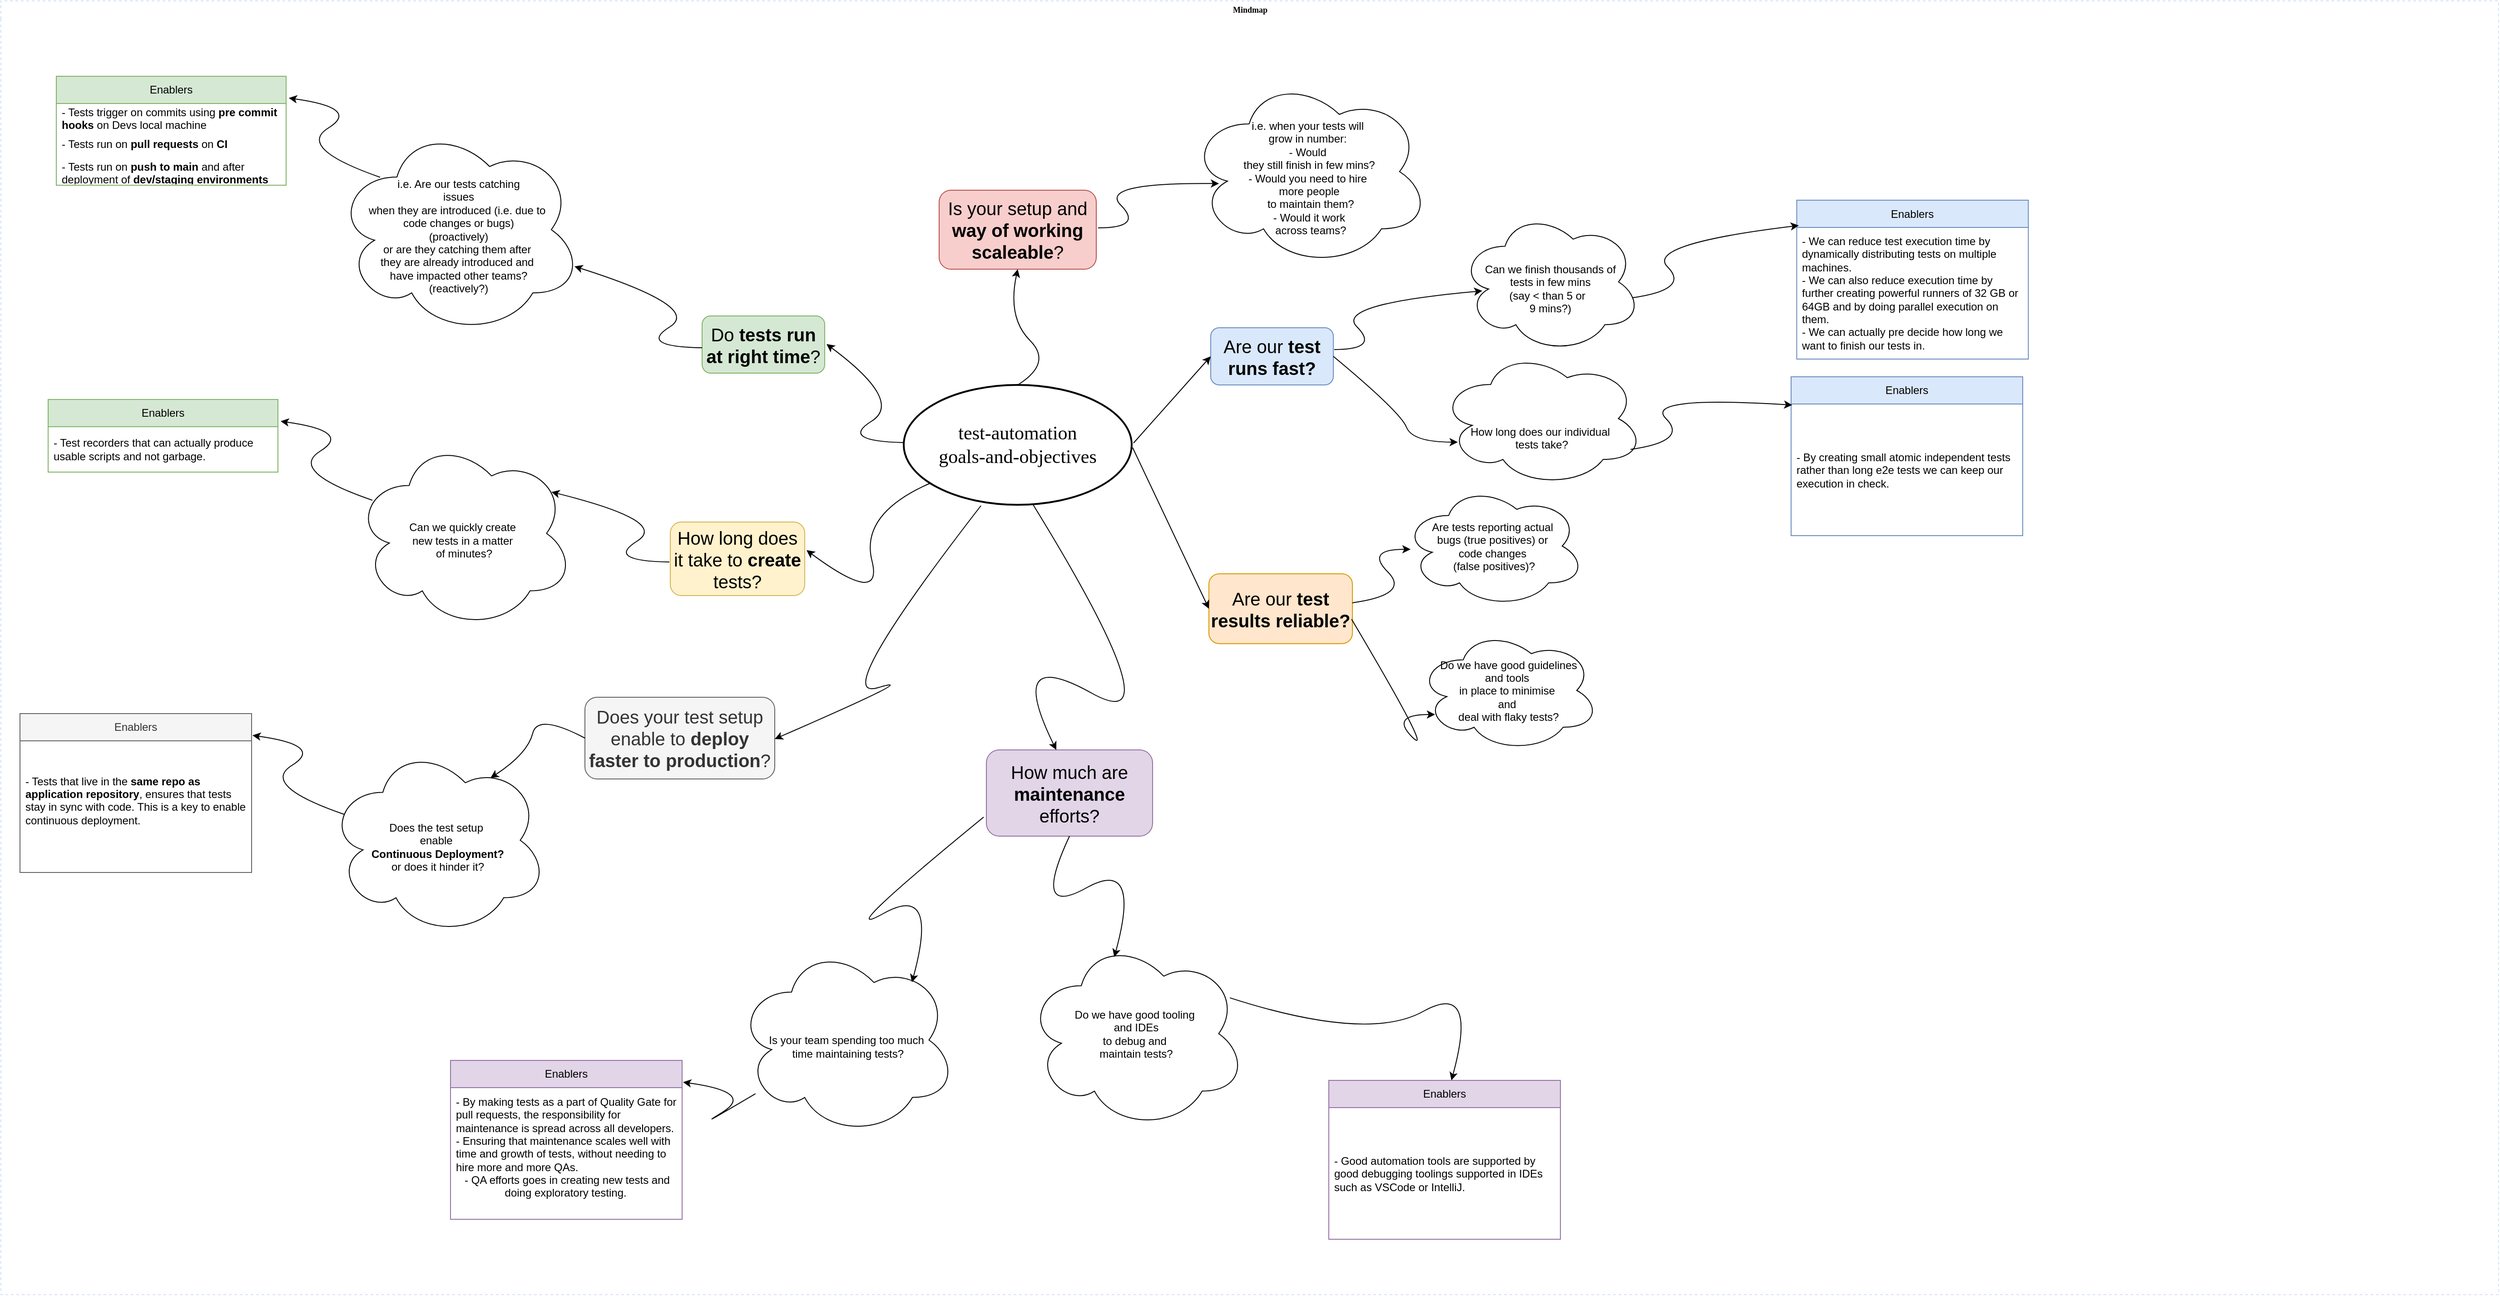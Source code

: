 <mxfile border="50" scale="3" compressed="false" locked="false" version="26.0.9">
  <diagram name="Blank" id="YmL12bMKpDGza6XwsDPr">
    <mxGraphModel dx="1480" dy="805" grid="0" gridSize="10" guides="1" tooltips="1" connect="1" arrows="1" fold="1" page="0" pageScale="1" pageWidth="827" pageHeight="1169" background="none" math="1" shadow="0">
      <root>
        <mxCell id="X5NqExCQtvZxIxQ7pmgY-0" />
        <mxCell id="1" parent="X5NqExCQtvZxIxQ7pmgY-0" />
        <mxCell id="Gr0Zq-AI6Quabplr0KPa-179" value="Mindmap" style="swimlane;html=1;startSize=20;horizontal=1;containerType=tree;labelBackgroundColor=none;strokeColor=#D4E1F5;strokeWidth=1;fillColor=none;fontFamily=Comic Sans MS;fontSize=9;swimlaneLine=0;dashed=1;collapsible=0;" parent="1" vertex="1">
          <mxGeometry x="-219" y="33" width="2750" height="1425" as="geometry" />
        </mxCell>
        <mxCell id="Gr0Zq-AI6Quabplr0KPa-180" value="&lt;font style=&quot;font-size: 21px;&quot; face=&quot;Comic Sans MS&quot;&gt;test-automation&lt;/font&gt;&lt;div&gt;&lt;font style=&quot;font-size: 21px;&quot; face=&quot;Comic Sans MS&quot;&gt;goals-and-objectives&lt;/font&gt;&lt;/div&gt;" style="ellipse;whiteSpace=wrap;html=1;align=center;container=1;recursiveResize=0;treeFolding=1;strokeWidth=2;" parent="Gr0Zq-AI6Quabplr0KPa-179" vertex="1">
          <mxGeometry x="994" y="423" width="251" height="132" as="geometry" />
        </mxCell>
        <mxCell id="LOwCwb96JFW9hj6CmI3m-11" value="&lt;font style=&quot;font-size: 20px;&quot;&gt;Are our &lt;b&gt;test runs fast?&lt;/b&gt;&lt;/font&gt;" style="rounded=1;whiteSpace=wrap;html=1;fillColor=#dae8fc;strokeColor=#6c8ebf;" vertex="1" parent="Gr0Zq-AI6Quabplr0KPa-179">
          <mxGeometry x="1332" y="360" width="135" height="63" as="geometry" />
        </mxCell>
        <mxCell id="LOwCwb96JFW9hj6CmI3m-14" value="" style="endArrow=classic;html=1;rounded=0;entryX=0;entryY=0.5;entryDx=0;entryDy=0;" edge="1" parent="Gr0Zq-AI6Quabplr0KPa-179" target="LOwCwb96JFW9hj6CmI3m-11">
          <mxGeometry width="50" height="50" relative="1" as="geometry">
            <mxPoint x="1247" y="487" as="sourcePoint" />
            <mxPoint x="1297" y="437" as="targetPoint" />
          </mxGeometry>
        </mxCell>
        <mxCell id="LOwCwb96JFW9hj6CmI3m-15" value="&lt;font style=&quot;font-size: 20px;&quot;&gt;Are our &lt;b&gt;test results reliable?&lt;/b&gt;&lt;/font&gt;" style="rounded=1;whiteSpace=wrap;html=1;fillColor=#ffe6cc;strokeColor=#d79b00;" vertex="1" parent="Gr0Zq-AI6Quabplr0KPa-179">
          <mxGeometry x="1330" y="631" width="158" height="77" as="geometry" />
        </mxCell>
        <mxCell id="LOwCwb96JFW9hj6CmI3m-16" value="" style="endArrow=classic;html=1;rounded=0;entryX=0;entryY=0.5;entryDx=0;entryDy=0;" edge="1" parent="Gr0Zq-AI6Quabplr0KPa-179" target="LOwCwb96JFW9hj6CmI3m-15">
          <mxGeometry width="50" height="50" relative="1" as="geometry">
            <mxPoint x="1246" y="492" as="sourcePoint" />
            <mxPoint x="1325" y="566" as="targetPoint" />
          </mxGeometry>
        </mxCell>
        <mxCell id="LOwCwb96JFW9hj6CmI3m-20" value="Are tests reporting actual&amp;nbsp;&lt;div&gt;bugs (true positives) or&amp;nbsp;&lt;/div&gt;&lt;div&gt;code changes&amp;nbsp;&lt;/div&gt;&lt;div&gt;(false positives)?&lt;/div&gt;" style="ellipse;shape=cloud;whiteSpace=wrap;html=1;" vertex="1" parent="Gr0Zq-AI6Quabplr0KPa-179">
          <mxGeometry x="1544" y="533" width="200" height="135" as="geometry" />
        </mxCell>
        <mxCell id="LOwCwb96JFW9hj6CmI3m-24" value="" style="curved=1;endArrow=classic;html=1;rounded=0;" edge="1" parent="Gr0Zq-AI6Quabplr0KPa-179">
          <mxGeometry width="50" height="50" relative="1" as="geometry">
            <mxPoint x="1488" y="663" as="sourcePoint" />
            <mxPoint x="1552" y="604" as="targetPoint" />
            <Array as="points">
              <mxPoint x="1552" y="654" />
              <mxPoint x="1502" y="604" />
            </Array>
          </mxGeometry>
        </mxCell>
        <mxCell id="LOwCwb96JFW9hj6CmI3m-25" value="&lt;div&gt;&lt;br&gt;&lt;/div&gt;&lt;div&gt;&lt;br&gt;&lt;/div&gt;Can we finish thousands of&lt;div&gt;&amp;nbsp;tests in few mins&amp;nbsp;&lt;/div&gt;&lt;div&gt;(say &amp;lt; than 5 or&amp;nbsp;&amp;nbsp;&lt;/div&gt;&lt;div&gt;9 mins?)&lt;div&gt;&lt;br&gt;&lt;/div&gt;&lt;/div&gt;" style="ellipse;shape=cloud;whiteSpace=wrap;html=1;" vertex="1" parent="Gr0Zq-AI6Quabplr0KPa-179">
          <mxGeometry x="1606" y="231" width="200" height="157" as="geometry" />
        </mxCell>
        <mxCell id="LOwCwb96JFW9hj6CmI3m-27" value="" style="curved=1;endArrow=classic;html=1;rounded=0;entryX=0.125;entryY=0.563;entryDx=0;entryDy=0;entryPerimeter=0;" edge="1" parent="Gr0Zq-AI6Quabplr0KPa-179" target="LOwCwb96JFW9hj6CmI3m-25">
          <mxGeometry width="50" height="50" relative="1" as="geometry">
            <mxPoint x="1468" y="384" as="sourcePoint" />
            <mxPoint x="1518" y="334" as="targetPoint" />
            <Array as="points">
              <mxPoint x="1518" y="384" />
              <mxPoint x="1468" y="334" />
            </Array>
          </mxGeometry>
        </mxCell>
        <mxCell id="LOwCwb96JFW9hj6CmI3m-32" value="&lt;div&gt;&lt;br&gt;&lt;/div&gt;&lt;div&gt;&lt;br&gt;&lt;/div&gt;&lt;div&gt;&lt;br&gt;&lt;/div&gt;How long does our individual&amp;nbsp;&lt;div&gt;tests take?&lt;/div&gt;" style="ellipse;shape=cloud;whiteSpace=wrap;html=1;align=center;" vertex="1" parent="Gr0Zq-AI6Quabplr0KPa-179">
          <mxGeometry x="1584" y="385" width="225" height="150" as="geometry" />
        </mxCell>
        <mxCell id="LOwCwb96JFW9hj6CmI3m-33" value="" style="curved=1;endArrow=classic;html=1;rounded=0;exitX=1;exitY=0.5;exitDx=0;exitDy=0;" edge="1" parent="Gr0Zq-AI6Quabplr0KPa-179" source="LOwCwb96JFW9hj6CmI3m-11">
          <mxGeometry width="50" height="50" relative="1" as="geometry">
            <mxPoint x="1521" y="543" as="sourcePoint" />
            <mxPoint x="1604" y="486" as="targetPoint" />
            <Array as="points">
              <mxPoint x="1541" y="453" />
              <mxPoint x="1554" y="486" />
            </Array>
          </mxGeometry>
        </mxCell>
        <mxCell id="LOwCwb96JFW9hj6CmI3m-34" value="&lt;font style=&quot;font-size: 20px;&quot;&gt;Do &lt;b&gt;tests run at right time&lt;/b&gt;?&lt;/font&gt;" style="rounded=1;whiteSpace=wrap;html=1;fillColor=#d5e8d4;strokeColor=#82b366;" vertex="1" parent="Gr0Zq-AI6Quabplr0KPa-179">
          <mxGeometry x="772" y="347" width="135" height="63" as="geometry" />
        </mxCell>
        <mxCell id="LOwCwb96JFW9hj6CmI3m-35" value="&lt;div&gt;&lt;br&gt;&lt;/div&gt;&lt;div&gt;i.e. Are our tests catching&lt;/div&gt;&lt;div&gt;issues&lt;/div&gt;&lt;div&gt;when they are introduced (i.e. due to&amp;nbsp;&lt;/div&gt;&lt;div&gt;code changes or bugs)&lt;/div&gt;&lt;div&gt;(proactively)&lt;/div&gt;&lt;div&gt;or are they catching them after&amp;nbsp;&lt;/div&gt;&lt;div&gt;they are already introduced and&amp;nbsp;&lt;/div&gt;&lt;div&gt;have impacted other teams?&lt;/div&gt;&lt;div&gt;(reactively?)&lt;/div&gt;" style="ellipse;shape=cloud;whiteSpace=wrap;html=1;" vertex="1" parent="Gr0Zq-AI6Quabplr0KPa-179">
          <mxGeometry x="368" y="136" width="272" height="232" as="geometry" />
        </mxCell>
        <mxCell id="LOwCwb96JFW9hj6CmI3m-36" value="" style="curved=1;endArrow=classic;html=1;rounded=0;" edge="1" parent="Gr0Zq-AI6Quabplr0KPa-179" source="Gr0Zq-AI6Quabplr0KPa-180">
          <mxGeometry width="50" height="50" relative="1" as="geometry">
            <mxPoint x="994" y="491" as="sourcePoint" />
            <mxPoint x="909" y="378" as="targetPoint" />
            <Array as="points">
              <mxPoint x="923" y="485" />
              <mxPoint x="994" y="441" />
            </Array>
          </mxGeometry>
        </mxCell>
        <mxCell id="LOwCwb96JFW9hj6CmI3m-37" value="" style="curved=1;endArrow=classic;html=1;rounded=0;" edge="1" parent="Gr0Zq-AI6Quabplr0KPa-179" target="LOwCwb96JFW9hj6CmI3m-35">
          <mxGeometry width="50" height="50" relative="1" as="geometry">
            <mxPoint x="772" y="382" as="sourcePoint" />
            <mxPoint x="687" y="274" as="targetPoint" />
            <Array as="points">
              <mxPoint x="701" y="381" />
              <mxPoint x="772" y="337" />
            </Array>
          </mxGeometry>
        </mxCell>
        <mxCell id="LOwCwb96JFW9hj6CmI3m-41" value="&lt;font style=&quot;font-size: 20px;&quot;&gt;How long does it take to &lt;b&gt;create&lt;/b&gt; tests?&lt;/font&gt;" style="rounded=1;whiteSpace=wrap;html=1;fillColor=#fff2cc;strokeColor=#d6b656;" vertex="1" parent="Gr0Zq-AI6Quabplr0KPa-179">
          <mxGeometry x="737" y="574" width="148" height="81" as="geometry" />
        </mxCell>
        <mxCell id="LOwCwb96JFW9hj6CmI3m-42" value="" style="curved=1;endArrow=classic;html=1;rounded=0;" edge="1" parent="Gr0Zq-AI6Quabplr0KPa-179" source="Gr0Zq-AI6Quabplr0KPa-180">
          <mxGeometry width="50" height="50" relative="1" as="geometry">
            <mxPoint x="972" y="713" as="sourcePoint" />
            <mxPoint x="887" y="605" as="targetPoint" />
            <Array as="points">
              <mxPoint x="946" y="565" />
              <mxPoint x="972" y="668" />
            </Array>
          </mxGeometry>
        </mxCell>
        <mxCell id="LOwCwb96JFW9hj6CmI3m-45" value="&lt;div&gt;&lt;br&gt;&lt;/div&gt;&lt;div&gt;Can we quickly create&amp;nbsp;&lt;/div&gt;&lt;div&gt;new tests in a matter&amp;nbsp;&lt;/div&gt;&lt;div&gt;of minutes?&lt;/div&gt;" style="ellipse;shape=cloud;whiteSpace=wrap;html=1;" vertex="1" parent="Gr0Zq-AI6Quabplr0KPa-179">
          <mxGeometry x="389" y="481" width="242" height="211" as="geometry" />
        </mxCell>
        <mxCell id="LOwCwb96JFW9hj6CmI3m-46" value="" style="curved=1;endArrow=classic;html=1;rounded=0;entryX=0.897;entryY=0.284;entryDx=0;entryDy=0;entryPerimeter=0;" edge="1" parent="Gr0Zq-AI6Quabplr0KPa-179" target="LOwCwb96JFW9hj6CmI3m-45">
          <mxGeometry width="50" height="50" relative="1" as="geometry">
            <mxPoint x="736" y="618" as="sourcePoint" />
            <mxPoint x="651" y="510" as="targetPoint" />
            <Array as="points">
              <mxPoint x="665" y="617" />
              <mxPoint x="736" y="573" />
            </Array>
          </mxGeometry>
        </mxCell>
        <mxCell id="LOwCwb96JFW9hj6CmI3m-47" value="&lt;font style=&quot;font-size: 20px;&quot;&gt;How much are &lt;b&gt;maintenance&lt;/b&gt; efforts?&lt;/font&gt;" style="rounded=1;whiteSpace=wrap;html=1;fillColor=#e1d5e7;strokeColor=#9673a6;" vertex="1" parent="Gr0Zq-AI6Quabplr0KPa-179">
          <mxGeometry x="1085" y="825" width="183" height="95" as="geometry" />
        </mxCell>
        <mxCell id="LOwCwb96JFW9hj6CmI3m-48" value="" style="curved=1;endArrow=classic;html=1;rounded=0;exitX=0.5;exitY=1;exitDx=0;exitDy=0;entryX=0.5;entryY=0;entryDx=0;entryDy=0;" edge="1" parent="Gr0Zq-AI6Quabplr0KPa-179">
          <mxGeometry width="50" height="50" relative="1" as="geometry">
            <mxPoint x="1136.5" y="555" as="sourcePoint" />
            <mxPoint x="1162" y="825" as="targetPoint" />
            <Array as="points">
              <mxPoint x="1297" y="816" />
              <mxPoint x="1105" y="709" />
            </Array>
          </mxGeometry>
        </mxCell>
        <mxCell id="LOwCwb96JFW9hj6CmI3m-49" value="&lt;div&gt;&lt;br&gt;&lt;/div&gt;&lt;div&gt;Is your team spending too much&lt;/div&gt;&lt;div&gt;&amp;nbsp;time maintaining tests?&lt;/div&gt;" style="ellipse;shape=cloud;whiteSpace=wrap;html=1;" vertex="1" parent="Gr0Zq-AI6Quabplr0KPa-179">
          <mxGeometry x="810" y="1039" width="242" height="211" as="geometry" />
        </mxCell>
        <mxCell id="LOwCwb96JFW9hj6CmI3m-53" value="&lt;span style=&quot;font-size: 20px;&quot;&gt;Is your setup and &lt;b&gt;way of working scaleable&lt;/b&gt;?&lt;/span&gt;" style="rounded=1;whiteSpace=wrap;html=1;fillColor=#f8cecc;strokeColor=#b85450;" vertex="1" parent="Gr0Zq-AI6Quabplr0KPa-179">
          <mxGeometry x="1033" y="208.5" width="173" height="87" as="geometry" />
        </mxCell>
        <mxCell id="LOwCwb96JFW9hj6CmI3m-54" value="" style="curved=1;endArrow=classic;html=1;rounded=0;entryX=0.5;entryY=1;entryDx=0;entryDy=0;exitX=0.5;exitY=0;exitDx=0;exitDy=0;" edge="1" parent="Gr0Zq-AI6Quabplr0KPa-179" source="Gr0Zq-AI6Quabplr0KPa-180" target="LOwCwb96JFW9hj6CmI3m-53">
          <mxGeometry width="50" height="50" relative="1" as="geometry">
            <mxPoint x="1108" y="399" as="sourcePoint" />
            <mxPoint x="1158" y="349" as="targetPoint" />
            <Array as="points">
              <mxPoint x="1158" y="399" />
              <mxPoint x="1108" y="349" />
            </Array>
          </mxGeometry>
        </mxCell>
        <mxCell id="LOwCwb96JFW9hj6CmI3m-55" value="&lt;div&gt;&lt;br&gt;&lt;/div&gt;&lt;div&gt;i.e. when your tests will&amp;nbsp;&lt;/div&gt;&lt;div&gt;grow in number:&amp;nbsp;&lt;/div&gt;&lt;div&gt;- W&lt;span style=&quot;background-color: transparent; color: light-dark(rgb(0, 0, 0), rgb(255, 255, 255));&quot;&gt;ould&amp;nbsp;&lt;/span&gt;&lt;/div&gt;&lt;div&gt;&lt;span style=&quot;background-color: transparent; color: light-dark(rgb(0, 0, 0), rgb(255, 255, 255));&quot;&gt;they still f&lt;/span&gt;inish in few mins?&lt;/div&gt;&lt;div&gt;- Would you need to hire&amp;nbsp;&lt;/div&gt;&lt;div&gt;more people&lt;/div&gt;&lt;div&gt;&amp;nbsp;to maintain them?&lt;/div&gt;&lt;div&gt;- Would it work&lt;/div&gt;&lt;div&gt;&amp;nbsp;across teams?&lt;/div&gt;" style="ellipse;shape=cloud;whiteSpace=wrap;html=1;" vertex="1" parent="Gr0Zq-AI6Quabplr0KPa-179">
          <mxGeometry x="1308" y="83" width="265" height="210" as="geometry" />
        </mxCell>
        <mxCell id="LOwCwb96JFW9hj6CmI3m-56" value="" style="curved=1;endArrow=classic;html=1;rounded=0;entryX=0.125;entryY=0.563;entryDx=0;entryDy=0;entryPerimeter=0;" edge="1" parent="Gr0Zq-AI6Quabplr0KPa-179" target="LOwCwb96JFW9hj6CmI3m-55">
          <mxGeometry width="50" height="50" relative="1" as="geometry">
            <mxPoint x="1208" y="250" as="sourcePoint" />
            <mxPoint x="1258" y="200" as="targetPoint" />
            <Array as="points">
              <mxPoint x="1258" y="250" />
              <mxPoint x="1208" y="200" />
            </Array>
          </mxGeometry>
        </mxCell>
        <mxCell id="LOwCwb96JFW9hj6CmI3m-57" value="&lt;div&gt;Do we have good tooling&amp;nbsp;&lt;/div&gt;&lt;div&gt;and IDEs&lt;/div&gt;&lt;div&gt;to debug and&amp;nbsp;&lt;/div&gt;&lt;div&gt;maintain tests?&lt;/div&gt;" style="ellipse;shape=cloud;whiteSpace=wrap;html=1;" vertex="1" parent="Gr0Zq-AI6Quabplr0KPa-179">
          <mxGeometry x="1129" y="1032" width="242" height="211" as="geometry" />
        </mxCell>
        <mxCell id="LOwCwb96JFW9hj6CmI3m-59" value="Do we have good guidelines&lt;div&gt;and tools&amp;nbsp;&lt;br&gt;&lt;div&gt;in place to minimise&amp;nbsp;&lt;/div&gt;&lt;div&gt;and&amp;nbsp;&lt;/div&gt;&lt;div&gt;deal with flaky tests?&lt;/div&gt;&lt;/div&gt;" style="ellipse;shape=cloud;whiteSpace=wrap;html=1;" vertex="1" parent="Gr0Zq-AI6Quabplr0KPa-179">
          <mxGeometry x="1560" y="692" width="200" height="135" as="geometry" />
        </mxCell>
        <mxCell id="LOwCwb96JFW9hj6CmI3m-60" value="" style="curved=1;endArrow=classic;html=1;rounded=0;entryX=0.4;entryY=0.1;entryDx=0;entryDy=0;entryPerimeter=0;exitX=0.5;exitY=1;exitDx=0;exitDy=0;" edge="1" parent="Gr0Zq-AI6Quabplr0KPa-179" source="LOwCwb96JFW9hj6CmI3m-47" target="LOwCwb96JFW9hj6CmI3m-57">
          <mxGeometry width="50" height="50" relative="1" as="geometry">
            <mxPoint x="1256" y="993" as="sourcePoint" />
            <mxPoint x="1306" y="943" as="targetPoint" />
            <Array as="points">
              <mxPoint x="1134" y="1011" />
              <mxPoint x="1256" y="943" />
            </Array>
          </mxGeometry>
        </mxCell>
        <mxCell id="LOwCwb96JFW9hj6CmI3m-61" value="" style="curved=1;endArrow=classic;html=1;rounded=0;entryX=0.4;entryY=0.1;entryDx=0;entryDy=0;entryPerimeter=0;" edge="1" parent="Gr0Zq-AI6Quabplr0KPa-179">
          <mxGeometry width="50" height="50" relative="1" as="geometry">
            <mxPoint x="1082" y="899" as="sourcePoint" />
            <mxPoint x="1003" y="1081" as="targetPoint" />
            <Array as="points">
              <mxPoint x="911" y="1039" />
              <mxPoint x="1033" y="971" />
            </Array>
          </mxGeometry>
        </mxCell>
        <mxCell id="LOwCwb96JFW9hj6CmI3m-62" value="" style="curved=1;endArrow=classic;html=1;rounded=0;exitX=0.994;exitY=0.649;exitDx=0;exitDy=0;exitPerimeter=0;" edge="1" parent="Gr0Zq-AI6Quabplr0KPa-179" source="LOwCwb96JFW9hj6CmI3m-15">
          <mxGeometry width="50" height="50" relative="1" as="geometry">
            <mxPoint x="1515" y="845" as="sourcePoint" />
            <mxPoint x="1579" y="786" as="targetPoint" />
            <Array as="points">
              <mxPoint x="1579" y="836" />
              <mxPoint x="1529" y="786" />
            </Array>
          </mxGeometry>
        </mxCell>
        <mxCell id="LOwCwb96JFW9hj6CmI3m-63" value="&lt;span style=&quot;font-size: 20px;&quot;&gt;Does your test setup enable to &lt;b&gt;deploy faster to production&lt;/b&gt;?&lt;/span&gt;" style="rounded=1;whiteSpace=wrap;html=1;fillColor=#f5f5f5;strokeColor=#666666;fontColor=#333333;" vertex="1" parent="Gr0Zq-AI6Quabplr0KPa-179">
          <mxGeometry x="643" y="767" width="209" height="90" as="geometry" />
        </mxCell>
        <mxCell id="LOwCwb96JFW9hj6CmI3m-64" value="" style="curved=1;endArrow=classic;html=1;rounded=0;" edge="1" parent="Gr0Zq-AI6Quabplr0KPa-179">
          <mxGeometry width="50" height="50" relative="1" as="geometry">
            <mxPoint x="1079" y="556" as="sourcePoint" />
            <mxPoint x="852" y="813" as="targetPoint" />
            <Array as="points">
              <mxPoint x="911" y="773" />
              <mxPoint x="1020" y="740" />
            </Array>
          </mxGeometry>
        </mxCell>
        <mxCell id="LOwCwb96JFW9hj6CmI3m-65" value="&lt;div&gt;&lt;br&gt;&lt;/div&gt;&lt;div&gt;&lt;font&gt;Does the test setup&amp;nbsp;&lt;/font&gt;&lt;/div&gt;&lt;div&gt;&lt;font&gt;enable&amp;nbsp;&lt;/font&gt;&lt;/div&gt;&lt;div&gt;&lt;font&gt;&lt;b&gt;Continuous Deployment?&lt;/b&gt;&lt;br&gt;or does it hinder it?&lt;/font&gt;&lt;/div&gt;" style="ellipse;shape=cloud;whiteSpace=wrap;html=1;" vertex="1" parent="Gr0Zq-AI6Quabplr0KPa-179">
          <mxGeometry x="360" y="819" width="242" height="211" as="geometry" />
        </mxCell>
        <mxCell id="LOwCwb96JFW9hj6CmI3m-66" value="" style="curved=1;endArrow=classic;html=1;rounded=0;exitX=0;exitY=0.5;exitDx=0;exitDy=0;entryX=0.74;entryY=0.175;entryDx=0;entryDy=0;entryPerimeter=0;" edge="1" parent="Gr0Zq-AI6Quabplr0KPa-179" source="LOwCwb96JFW9hj6CmI3m-63" target="LOwCwb96JFW9hj6CmI3m-65">
          <mxGeometry width="50" height="50" relative="1" as="geometry">
            <mxPoint x="541" y="784.5" as="sourcePoint" />
            <mxPoint x="591" y="734.5" as="targetPoint" />
            <Array as="points">
              <mxPoint x="591" y="784.5" />
              <mxPoint x="580" y="829" />
            </Array>
          </mxGeometry>
        </mxCell>
        <mxCell id="LOwCwb96JFW9hj6CmI3m-67" value="Enablers" style="swimlane;fontStyle=0;childLayout=stackLayout;horizontal=1;startSize=30;horizontalStack=0;resizeParent=1;resizeParentMax=0;resizeLast=0;collapsible=1;marginBottom=0;whiteSpace=wrap;html=1;fillColor=#d5e8d4;strokeColor=#82b366;" vertex="1" parent="Gr0Zq-AI6Quabplr0KPa-179">
          <mxGeometry x="61" y="83" width="253" height="120" as="geometry" />
        </mxCell>
        <mxCell id="LOwCwb96JFW9hj6CmI3m-68" value="&lt;span style=&quot;text-align: center;&quot;&gt;- Tests trigger on commits using&amp;nbsp;&lt;/span&gt;&lt;b style=&quot;text-align: center;&quot;&gt;pre commit hooks&amp;nbsp;&lt;/b&gt;&lt;span style=&quot;text-align: center;&quot;&gt;on Devs local machine&lt;/span&gt;" style="text;strokeColor=none;fillColor=none;align=left;verticalAlign=middle;spacingLeft=4;spacingRight=4;overflow=hidden;points=[[0,0.5],[1,0.5]];portConstraint=eastwest;rotatable=0;whiteSpace=wrap;html=1;" vertex="1" parent="LOwCwb96JFW9hj6CmI3m-67">
          <mxGeometry y="30" width="253" height="30" as="geometry" />
        </mxCell>
        <mxCell id="LOwCwb96JFW9hj6CmI3m-69" value="&lt;span style=&quot;text-align: center;&quot;&gt;- Tests run on&amp;nbsp;&lt;/span&gt;&lt;b style=&quot;text-align: center;&quot;&gt;pull requests&lt;/b&gt;&lt;span style=&quot;text-align: center;&quot;&gt;&amp;nbsp;on&amp;nbsp;&lt;/span&gt;&lt;b style=&quot;text-align: center;&quot;&gt;CI&lt;/b&gt;&lt;span style=&quot;text-align: center;&quot;&gt;&amp;nbsp;&lt;/span&gt;" style="text;strokeColor=none;fillColor=none;align=left;verticalAlign=middle;spacingLeft=4;spacingRight=4;overflow=hidden;points=[[0,0.5],[1,0.5]];portConstraint=eastwest;rotatable=0;whiteSpace=wrap;html=1;" vertex="1" parent="LOwCwb96JFW9hj6CmI3m-67">
          <mxGeometry y="60" width="253" height="30" as="geometry" />
        </mxCell>
        <mxCell id="LOwCwb96JFW9hj6CmI3m-70" value="&lt;span style=&quot;text-align: center;&quot;&gt;- Tests run on&amp;nbsp;&lt;/span&gt;&lt;b style=&quot;text-align: center;&quot;&gt;push to main&amp;nbsp;&lt;/b&gt;&lt;span style=&quot;text-align: center;&quot;&gt;and after deployment of&amp;nbsp;&lt;/span&gt;&lt;b style=&quot;text-align: center;&quot;&gt;dev/staging environments&lt;/b&gt;" style="text;strokeColor=none;fillColor=none;align=left;verticalAlign=middle;spacingLeft=4;spacingRight=4;overflow=hidden;points=[[0,0.5],[1,0.5]];portConstraint=eastwest;rotatable=0;whiteSpace=wrap;html=1;" vertex="1" parent="LOwCwb96JFW9hj6CmI3m-67">
          <mxGeometry y="90" width="253" height="30" as="geometry" />
        </mxCell>
        <mxCell id="LOwCwb96JFW9hj6CmI3m-71" value="" style="curved=1;endArrow=classic;html=1;rounded=0;exitX=0.182;exitY=0.251;exitDx=0;exitDy=0;exitPerimeter=0;" edge="1" parent="Gr0Zq-AI6Quabplr0KPa-179" source="LOwCwb96JFW9hj6CmI3m-35">
          <mxGeometry width="50" height="50" relative="1" as="geometry">
            <mxPoint x="396" y="163" as="sourcePoint" />
            <mxPoint x="317" y="107" as="targetPoint" />
            <Array as="points">
              <mxPoint x="325" y="162" />
              <mxPoint x="396" y="118" />
            </Array>
          </mxGeometry>
        </mxCell>
        <mxCell id="LOwCwb96JFW9hj6CmI3m-72" value="Enablers" style="swimlane;fontStyle=0;childLayout=stackLayout;horizontal=1;startSize=30;horizontalStack=0;resizeParent=1;resizeParentMax=0;resizeLast=0;collapsible=1;marginBottom=0;whiteSpace=wrap;html=1;fillColor=#d5e8d4;strokeColor=#82b366;" vertex="1" parent="Gr0Zq-AI6Quabplr0KPa-179">
          <mxGeometry x="52" y="439" width="253" height="80" as="geometry" />
        </mxCell>
        <mxCell id="LOwCwb96JFW9hj6CmI3m-73" value="&lt;span style=&quot;text-align: center;&quot;&gt;- Test recorders that can actually produce usable scripts and not garbage.&lt;/span&gt;" style="text;strokeColor=none;fillColor=none;align=left;verticalAlign=middle;spacingLeft=4;spacingRight=4;overflow=hidden;points=[[0,0.5],[1,0.5]];portConstraint=eastwest;rotatable=0;whiteSpace=wrap;html=1;" vertex="1" parent="LOwCwb96JFW9hj6CmI3m-72">
          <mxGeometry y="30" width="253" height="50" as="geometry" />
        </mxCell>
        <mxCell id="LOwCwb96JFW9hj6CmI3m-76" value="" style="curved=1;endArrow=classic;html=1;rounded=0;exitX=0.182;exitY=0.251;exitDx=0;exitDy=0;exitPerimeter=0;" edge="1" parent="Gr0Zq-AI6Quabplr0KPa-179">
          <mxGeometry width="50" height="50" relative="1" as="geometry">
            <mxPoint x="409" y="550" as="sourcePoint" />
            <mxPoint x="308" y="463" as="targetPoint" />
            <Array as="points">
              <mxPoint x="316" y="518" />
              <mxPoint x="387" y="474" />
            </Array>
          </mxGeometry>
        </mxCell>
        <mxCell id="LOwCwb96JFW9hj6CmI3m-77" value="Enablers" style="swimlane;fontStyle=0;childLayout=stackLayout;horizontal=1;startSize=30;horizontalStack=0;resizeParent=1;resizeParentMax=0;resizeLast=0;collapsible=1;marginBottom=0;whiteSpace=wrap;html=1;fillColor=#f5f5f5;strokeColor=#666666;fontColor=#333333;" vertex="1" parent="Gr0Zq-AI6Quabplr0KPa-179">
          <mxGeometry x="21" y="785" width="255" height="175" as="geometry" />
        </mxCell>
        <mxCell id="LOwCwb96JFW9hj6CmI3m-78" value="&lt;span style=&quot;text-align: center;&quot;&gt;- Tests that live in the &lt;b&gt;same repo as application repository&lt;/b&gt;, ensures that tests stay in sync with code. This is a key to enable continuous deployment.&amp;nbsp;&lt;/span&gt;&lt;div&gt;&lt;span style=&quot;text-align: center;&quot;&gt;&lt;br&gt;&lt;/span&gt;&lt;/div&gt;" style="text;strokeColor=none;fillColor=none;align=left;verticalAlign=middle;spacingLeft=4;spacingRight=4;overflow=hidden;points=[[0,0.5],[1,0.5]];portConstraint=eastwest;rotatable=0;whiteSpace=wrap;html=1;" vertex="1" parent="LOwCwb96JFW9hj6CmI3m-77">
          <mxGeometry y="30" width="255" height="145" as="geometry" />
        </mxCell>
        <mxCell id="LOwCwb96JFW9hj6CmI3m-81" value="" style="curved=1;endArrow=classic;html=1;rounded=0;exitX=0.182;exitY=0.251;exitDx=0;exitDy=0;exitPerimeter=0;" edge="1" parent="Gr0Zq-AI6Quabplr0KPa-179">
          <mxGeometry width="50" height="50" relative="1" as="geometry">
            <mxPoint x="378" y="896" as="sourcePoint" />
            <mxPoint x="277" y="809" as="targetPoint" />
            <Array as="points">
              <mxPoint x="285" y="864" />
              <mxPoint x="356" y="820" />
            </Array>
          </mxGeometry>
        </mxCell>
        <mxCell id="LOwCwb96JFW9hj6CmI3m-82" value="Enablers" style="swimlane;fontStyle=0;childLayout=stackLayout;horizontal=1;startSize=30;horizontalStack=0;resizeParent=1;resizeParentMax=0;resizeLast=0;collapsible=1;marginBottom=0;whiteSpace=wrap;html=1;fillColor=#e1d5e7;strokeColor=#9673a6;" vertex="1" parent="Gr0Zq-AI6Quabplr0KPa-179">
          <mxGeometry x="495" y="1167" width="255" height="175" as="geometry" />
        </mxCell>
        <mxCell id="LOwCwb96JFW9hj6CmI3m-83" value="&lt;span style=&quot;text-align: center;&quot;&gt;- By making tests as a part of Quality Gate for pull requests, the responsibility for maintenance is spread across all developers.&amp;nbsp;&lt;/span&gt;&lt;div&gt;&lt;span style=&quot;text-align: center;&quot;&gt;- Ensuring that maintenance scales well with time and growth of tests, without needing to hire more and more QAs.&lt;/span&gt;&lt;/div&gt;&lt;div&gt;&lt;div style=&quot;text-align: center;&quot;&gt;- QA efforts goes in creating new tests and doing exploratory testing.&amp;nbsp;&lt;/div&gt;&lt;div&gt;&lt;span style=&quot;text-align: center;&quot;&gt;&lt;br&gt;&lt;/span&gt;&lt;/div&gt;&lt;/div&gt;" style="text;strokeColor=none;fillColor=none;align=left;verticalAlign=middle;spacingLeft=4;spacingRight=4;overflow=hidden;points=[[0,0.5],[1,0.5]];portConstraint=eastwest;rotatable=0;whiteSpace=wrap;html=1;" vertex="1" parent="LOwCwb96JFW9hj6CmI3m-82">
          <mxGeometry y="30" width="255" height="145" as="geometry" />
        </mxCell>
        <mxCell id="LOwCwb96JFW9hj6CmI3m-84" value="" style="curved=1;endArrow=classic;html=1;rounded=0;" edge="1" parent="Gr0Zq-AI6Quabplr0KPa-179" source="LOwCwb96JFW9hj6CmI3m-49">
          <mxGeometry width="50" height="50" relative="1" as="geometry">
            <mxPoint x="852" y="1278" as="sourcePoint" />
            <mxPoint x="751" y="1191" as="targetPoint" />
            <Array as="points">
              <mxPoint x="759" y="1246" />
              <mxPoint x="830" y="1202" />
            </Array>
          </mxGeometry>
        </mxCell>
        <mxCell id="LOwCwb96JFW9hj6CmI3m-88" value="Enablers" style="swimlane;fontStyle=0;childLayout=stackLayout;horizontal=1;startSize=30;horizontalStack=0;resizeParent=1;resizeParentMax=0;resizeLast=0;collapsible=1;marginBottom=0;whiteSpace=wrap;html=1;fillColor=#e1d5e7;strokeColor=#9673a6;" vertex="1" parent="Gr0Zq-AI6Quabplr0KPa-179">
          <mxGeometry x="1462" y="1189" width="255" height="175" as="geometry" />
        </mxCell>
        <mxCell id="LOwCwb96JFW9hj6CmI3m-89" value="&lt;span style=&quot;text-align: center;&quot;&gt;- Good automation tools are supported by good debugging toolings supported in IDEs such as VSCode or IntelliJ.&amp;nbsp;&lt;/span&gt;" style="text;strokeColor=none;fillColor=none;align=left;verticalAlign=middle;spacingLeft=4;spacingRight=4;overflow=hidden;points=[[0,0.5],[1,0.5]];portConstraint=eastwest;rotatable=0;whiteSpace=wrap;html=1;" vertex="1" parent="LOwCwb96JFW9hj6CmI3m-88">
          <mxGeometry y="30" width="255" height="145" as="geometry" />
        </mxCell>
        <mxCell id="LOwCwb96JFW9hj6CmI3m-90" value="" style="curved=1;endArrow=classic;html=1;rounded=0;entryX=0.4;entryY=0.1;entryDx=0;entryDy=0;entryPerimeter=0;exitX=0.926;exitY=0.313;exitDx=0;exitDy=0;exitPerimeter=0;" edge="1" parent="Gr0Zq-AI6Quabplr0KPa-179" source="LOwCwb96JFW9hj6CmI3m-57">
          <mxGeometry width="50" height="50" relative="1" as="geometry">
            <mxPoint x="1548" y="1056" as="sourcePoint" />
            <mxPoint x="1597" y="1189" as="targetPoint" />
            <Array as="points">
              <mxPoint x="1505" y="1147" />
              <mxPoint x="1627" y="1079" />
            </Array>
          </mxGeometry>
        </mxCell>
        <mxCell id="LOwCwb96JFW9hj6CmI3m-91" value="Enablers" style="swimlane;fontStyle=0;childLayout=stackLayout;horizontal=1;startSize=30;horizontalStack=0;resizeParent=1;resizeParentMax=0;resizeLast=0;collapsible=1;marginBottom=0;whiteSpace=wrap;html=1;fillColor=#dae8fc;strokeColor=#6c8ebf;" vertex="1" parent="Gr0Zq-AI6Quabplr0KPa-179">
          <mxGeometry x="1977.2" y="219.5" width="255" height="175" as="geometry" />
        </mxCell>
        <mxCell id="LOwCwb96JFW9hj6CmI3m-92" value="&lt;span style=&quot;text-align: center;&quot;&gt;- We can reduce test execution time by dynamically distributing tests on multiple machines.&amp;nbsp;&lt;/span&gt;&lt;div&gt;&lt;span style=&quot;text-align: center;&quot;&gt;- We can also reduce execution time by further creating powerful runners of 32 GB or 64GB and by doing parallel execution on them.&amp;nbsp;&lt;/span&gt;&lt;/div&gt;&lt;div&gt;&lt;span style=&quot;text-align: center;&quot;&gt;- We can actually pre decide how long we want to finish our tests in.&amp;nbsp;&lt;/span&gt;&lt;/div&gt;" style="text;strokeColor=none;fillColor=none;align=left;verticalAlign=middle;spacingLeft=4;spacingRight=4;overflow=hidden;points=[[0,0.5],[1,0.5]];portConstraint=eastwest;rotatable=0;whiteSpace=wrap;html=1;" vertex="1" parent="LOwCwb96JFW9hj6CmI3m-91">
          <mxGeometry y="30" width="255" height="145" as="geometry" />
        </mxCell>
        <mxCell id="LOwCwb96JFW9hj6CmI3m-94" value="Enablers" style="swimlane;fontStyle=0;childLayout=stackLayout;horizontal=1;startSize=30;horizontalStack=0;resizeParent=1;resizeParentMax=0;resizeLast=0;collapsible=1;marginBottom=0;whiteSpace=wrap;html=1;fillColor=#dae8fc;strokeColor=#6c8ebf;" vertex="1" parent="Gr0Zq-AI6Quabplr0KPa-179">
          <mxGeometry x="1971" y="414" width="255" height="175" as="geometry" />
        </mxCell>
        <mxCell id="LOwCwb96JFW9hj6CmI3m-95" value="&lt;span style=&quot;text-align: center;&quot;&gt;- By creating small atomic independent tests rather than long e2e tests we can keep our execution in check.&amp;nbsp;&lt;br&gt;&lt;/span&gt;" style="text;strokeColor=none;fillColor=none;align=left;verticalAlign=middle;spacingLeft=4;spacingRight=4;overflow=hidden;points=[[0,0.5],[1,0.5]];portConstraint=eastwest;rotatable=0;whiteSpace=wrap;html=1;" vertex="1" parent="LOwCwb96JFW9hj6CmI3m-94">
          <mxGeometry y="30" width="255" height="145" as="geometry" />
        </mxCell>
        <mxCell id="LOwCwb96JFW9hj6CmI3m-96" value="" style="curved=1;endArrow=classic;html=1;rounded=0;entryX=0.009;entryY=-0.015;entryDx=0;entryDy=0;entryPerimeter=0;" edge="1" parent="Gr0Zq-AI6Quabplr0KPa-179" target="LOwCwb96JFW9hj6CmI3m-92">
          <mxGeometry width="50" height="50" relative="1" as="geometry">
            <mxPoint x="1796" y="327" as="sourcePoint" />
            <mxPoint x="1860" y="268" as="targetPoint" />
            <Array as="points">
              <mxPoint x="1860" y="318" />
              <mxPoint x="1810" y="268" />
            </Array>
          </mxGeometry>
        </mxCell>
        <mxCell id="LOwCwb96JFW9hj6CmI3m-97" value="" style="curved=1;endArrow=classic;html=1;rounded=0;entryX=0.005;entryY=0.008;entryDx=0;entryDy=0;entryPerimeter=0;" edge="1" parent="Gr0Zq-AI6Quabplr0KPa-179" target="LOwCwb96JFW9hj6CmI3m-95">
          <mxGeometry width="50" height="50" relative="1" as="geometry">
            <mxPoint x="1794.2" y="494" as="sourcePoint" />
            <mxPoint x="1977.2" y="414" as="targetPoint" />
            <Array as="points">
              <mxPoint x="1858.2" y="485" />
              <mxPoint x="1808.2" y="435" />
            </Array>
          </mxGeometry>
        </mxCell>
      </root>
    </mxGraphModel>
  </diagram>
</mxfile>
